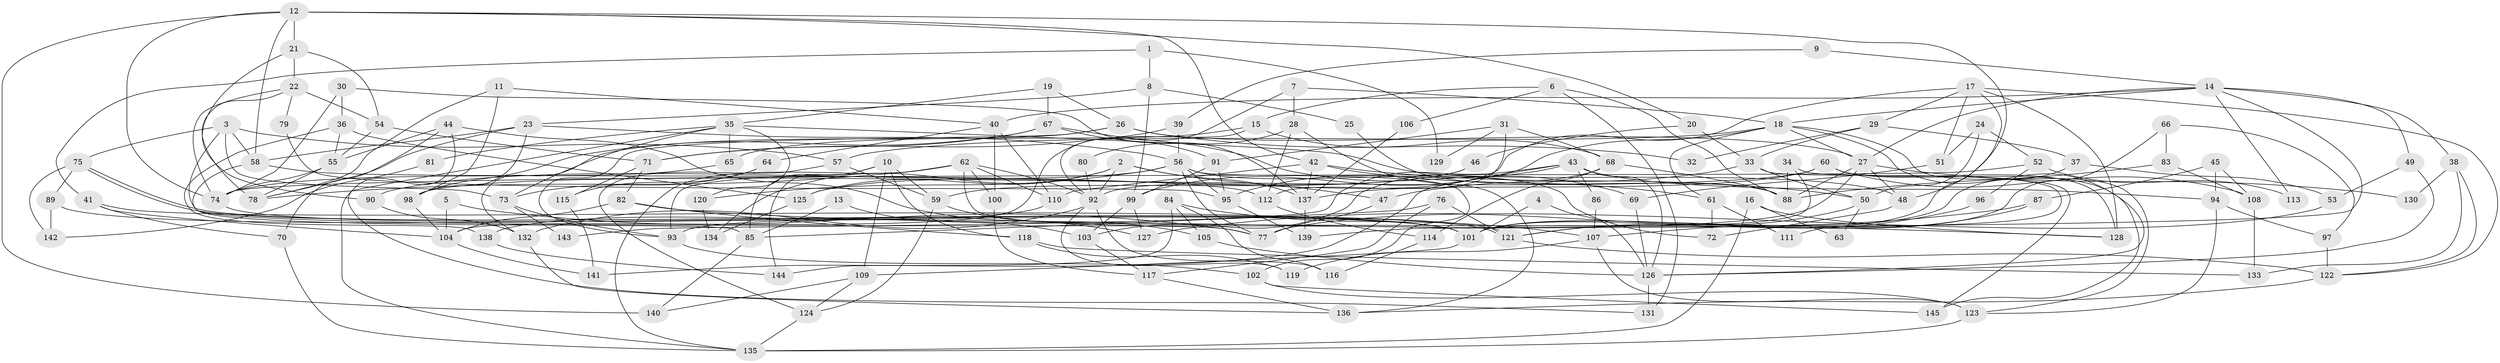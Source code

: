 // Generated by graph-tools (version 1.1) at 2025/36/03/09/25 02:36:23]
// undirected, 145 vertices, 290 edges
graph export_dot {
graph [start="1"]
  node [color=gray90,style=filled];
  1;
  2;
  3;
  4;
  5;
  6;
  7;
  8;
  9;
  10;
  11;
  12;
  13;
  14;
  15;
  16;
  17;
  18;
  19;
  20;
  21;
  22;
  23;
  24;
  25;
  26;
  27;
  28;
  29;
  30;
  31;
  32;
  33;
  34;
  35;
  36;
  37;
  38;
  39;
  40;
  41;
  42;
  43;
  44;
  45;
  46;
  47;
  48;
  49;
  50;
  51;
  52;
  53;
  54;
  55;
  56;
  57;
  58;
  59;
  60;
  61;
  62;
  63;
  64;
  65;
  66;
  67;
  68;
  69;
  70;
  71;
  72;
  73;
  74;
  75;
  76;
  77;
  78;
  79;
  80;
  81;
  82;
  83;
  84;
  85;
  86;
  87;
  88;
  89;
  90;
  91;
  92;
  93;
  94;
  95;
  96;
  97;
  98;
  99;
  100;
  101;
  102;
  103;
  104;
  105;
  106;
  107;
  108;
  109;
  110;
  111;
  112;
  113;
  114;
  115;
  116;
  117;
  118;
  119;
  120;
  121;
  122;
  123;
  124;
  125;
  126;
  127;
  128;
  129;
  130;
  131;
  132;
  133;
  134;
  135;
  136;
  137;
  138;
  139;
  140;
  141;
  142;
  143;
  144;
  145;
  1 -- 41;
  1 -- 8;
  1 -- 129;
  2 -- 134;
  2 -- 92;
  2 -- 47;
  2 -- 125;
  2 -- 137;
  3 -- 73;
  3 -- 58;
  3 -- 57;
  3 -- 75;
  3 -- 101;
  4 -- 101;
  4 -- 126;
  5 -- 104;
  5 -- 77;
  6 -- 88;
  6 -- 131;
  6 -- 15;
  6 -- 106;
  7 -- 104;
  7 -- 18;
  7 -- 28;
  8 -- 23;
  8 -- 99;
  8 -- 25;
  9 -- 39;
  9 -- 14;
  10 -- 59;
  10 -- 85;
  10 -- 109;
  10 -- 118;
  10 -- 144;
  11 -- 98;
  11 -- 78;
  11 -- 40;
  12 -- 42;
  12 -- 74;
  12 -- 20;
  12 -- 21;
  12 -- 48;
  12 -- 58;
  12 -- 140;
  13 -- 85;
  13 -- 103;
  14 -- 18;
  14 -- 40;
  14 -- 27;
  14 -- 38;
  14 -- 49;
  14 -- 113;
  14 -- 139;
  15 -- 65;
  15 -- 68;
  15 -- 92;
  16 -- 135;
  16 -- 128;
  16 -- 63;
  17 -- 92;
  17 -- 101;
  17 -- 29;
  17 -- 51;
  17 -- 122;
  17 -- 128;
  18 -- 27;
  18 -- 126;
  18 -- 57;
  18 -- 61;
  18 -- 99;
  18 -- 123;
  19 -- 35;
  19 -- 26;
  19 -- 67;
  20 -- 46;
  20 -- 33;
  21 -- 90;
  21 -- 22;
  21 -- 54;
  22 -- 74;
  22 -- 54;
  22 -- 78;
  22 -- 79;
  23 -- 78;
  23 -- 58;
  23 -- 56;
  23 -- 98;
  24 -- 51;
  24 -- 50;
  24 -- 52;
  25 -- 88;
  26 -- 93;
  26 -- 27;
  26 -- 32;
  26 -- 132;
  27 -- 48;
  27 -- 88;
  27 -- 93;
  27 -- 130;
  28 -- 136;
  28 -- 80;
  28 -- 112;
  29 -- 33;
  29 -- 32;
  29 -- 37;
  30 -- 74;
  30 -- 137;
  30 -- 36;
  31 -- 68;
  31 -- 91;
  31 -- 112;
  31 -- 129;
  33 -- 47;
  33 -- 50;
  33 -- 111;
  34 -- 101;
  34 -- 145;
  34 -- 88;
  35 -- 135;
  35 -- 73;
  35 -- 48;
  35 -- 65;
  35 -- 81;
  35 -- 120;
  36 -- 138;
  36 -- 55;
  36 -- 125;
  37 -- 101;
  37 -- 53;
  38 -- 122;
  38 -- 130;
  38 -- 133;
  39 -- 71;
  39 -- 56;
  40 -- 100;
  40 -- 64;
  40 -- 110;
  41 -- 101;
  41 -- 70;
  41 -- 104;
  42 -- 50;
  42 -- 61;
  42 -- 110;
  42 -- 137;
  43 -- 95;
  43 -- 126;
  43 -- 86;
  43 -- 94;
  43 -- 141;
  43 -- 143;
  44 -- 55;
  44 -- 127;
  44 -- 70;
  44 -- 131;
  45 -- 94;
  45 -- 108;
  45 -- 87;
  46 -- 59;
  46 -- 125;
  47 -- 77;
  48 -- 72;
  49 -- 53;
  49 -- 126;
  50 -- 121;
  50 -- 63;
  51 -- 69;
  52 -- 74;
  52 -- 96;
  52 -- 113;
  53 -- 77;
  54 -- 55;
  54 -- 71;
  55 -- 74;
  55 -- 78;
  56 -- 95;
  56 -- 72;
  56 -- 77;
  56 -- 90;
  56 -- 102;
  56 -- 120;
  57 -- 59;
  57 -- 124;
  58 -- 112;
  58 -- 85;
  59 -- 124;
  59 -- 105;
  60 -- 98;
  60 -- 137;
  60 -- 108;
  60 -- 128;
  60 -- 145;
  61 -- 72;
  61 -- 111;
  62 -- 110;
  62 -- 78;
  62 -- 77;
  62 -- 92;
  62 -- 93;
  62 -- 100;
  62 -- 135;
  64 -- 115;
  64 -- 73;
  65 -- 74;
  66 -- 101;
  66 -- 83;
  66 -- 97;
  67 -- 98;
  67 -- 69;
  67 -- 71;
  67 -- 91;
  68 -- 88;
  68 -- 103;
  68 -- 114;
  69 -- 126;
  70 -- 135;
  71 -- 82;
  71 -- 115;
  73 -- 93;
  73 -- 143;
  74 -- 101;
  75 -- 121;
  75 -- 121;
  75 -- 89;
  75 -- 142;
  76 -- 85;
  76 -- 121;
  76 -- 117;
  79 -- 95;
  80 -- 92;
  81 -- 142;
  82 -- 128;
  82 -- 104;
  82 -- 118;
  83 -- 88;
  83 -- 108;
  84 -- 107;
  84 -- 116;
  84 -- 105;
  84 -- 144;
  85 -- 140;
  86 -- 107;
  87 -- 107;
  87 -- 127;
  89 -- 101;
  89 -- 142;
  90 -- 132;
  91 -- 99;
  91 -- 95;
  92 -- 116;
  92 -- 119;
  92 -- 132;
  93 -- 102;
  94 -- 123;
  94 -- 97;
  95 -- 139;
  96 -- 121;
  97 -- 122;
  98 -- 104;
  99 -- 103;
  99 -- 127;
  100 -- 117;
  101 -- 109;
  102 -- 123;
  102 -- 145;
  103 -- 117;
  104 -- 141;
  105 -- 126;
  106 -- 137;
  107 -- 119;
  107 -- 123;
  108 -- 133;
  109 -- 124;
  109 -- 140;
  110 -- 138;
  112 -- 114;
  114 -- 116;
  115 -- 141;
  117 -- 136;
  118 -- 119;
  118 -- 133;
  120 -- 134;
  121 -- 122;
  122 -- 136;
  123 -- 135;
  124 -- 135;
  125 -- 134;
  126 -- 131;
  132 -- 136;
  137 -- 139;
  138 -- 144;
}
